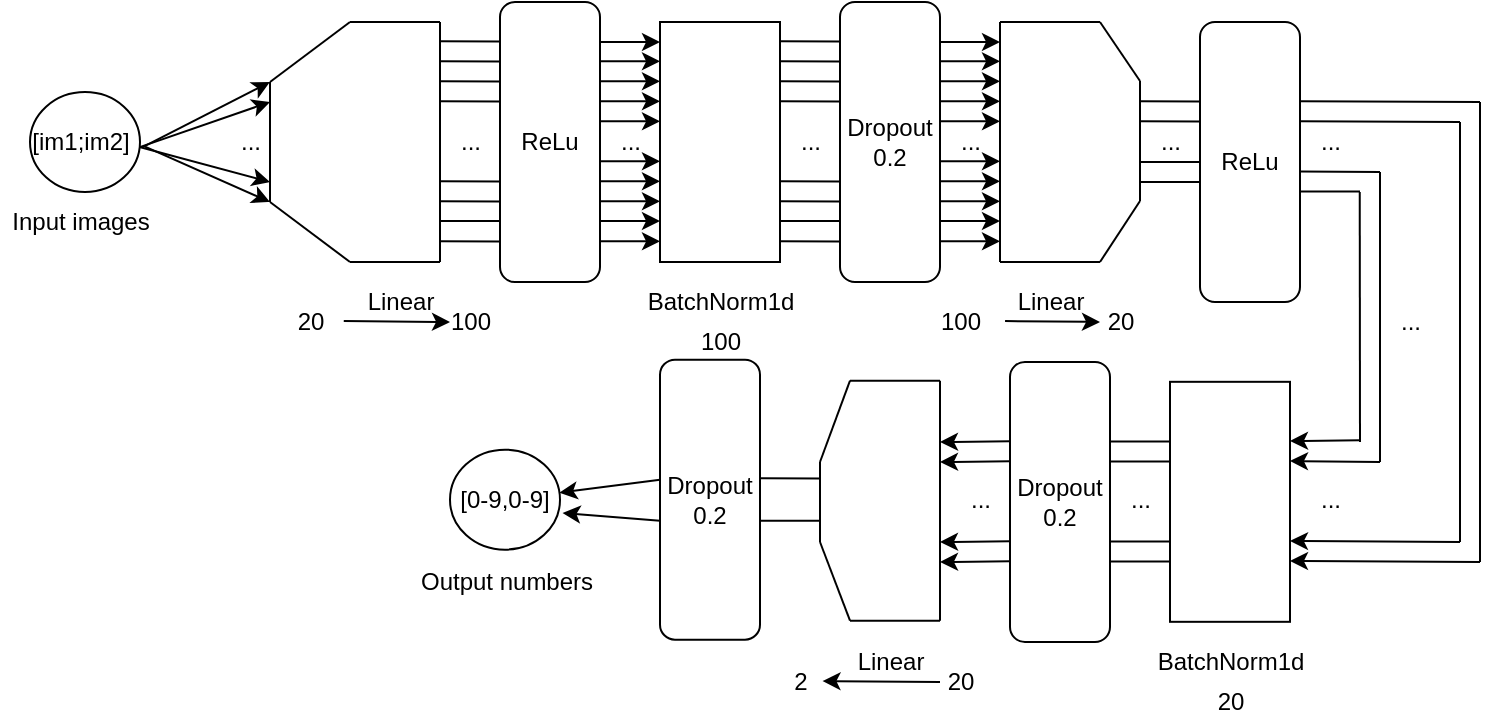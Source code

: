 <mxfile version="16.0.0" type="device"><diagram id="zNTboE3ISH10Rgwr5BEJ" name="Page-1"><mxGraphModel dx="1964" dy="1007" grid="1" gridSize="10" guides="1" tooltips="1" connect="1" arrows="1" fold="1" page="1" pageScale="1" pageWidth="850" pageHeight="1100" math="0" shadow="0"><root><mxCell id="0"/><mxCell id="1" parent="0"/><mxCell id="_WXbV6kPC8lmoGoDbFmB-2" value="ReLu" style="rounded=1;whiteSpace=wrap;html=1;" vertex="1" parent="1"><mxGeometry x="260" y="350" width="50" height="140" as="geometry"/></mxCell><mxCell id="_WXbV6kPC8lmoGoDbFmB-3" value="" style="rounded=0;whiteSpace=wrap;html=1;" vertex="1" parent="1"><mxGeometry x="340" y="360" width="60" height="120" as="geometry"/></mxCell><mxCell id="_WXbV6kPC8lmoGoDbFmB-4" value="100" style="text;html=1;align=center;verticalAlign=middle;resizable=0;points=[];autosize=1;strokeColor=none;fillColor=none;" vertex="1" parent="1"><mxGeometry x="350" y="510" width="40" height="20" as="geometry"/></mxCell><mxCell id="_WXbV6kPC8lmoGoDbFmB-7" value="BatchNorm1d" style="text;html=1;align=center;verticalAlign=middle;resizable=0;points=[];autosize=1;strokeColor=none;fillColor=none;" vertex="1" parent="1"><mxGeometry x="325" y="490" width="90" height="20" as="geometry"/></mxCell><mxCell id="_WXbV6kPC8lmoGoDbFmB-8" value="" style="endArrow=classic;html=1;rounded=0;entryX=0;entryY=0;entryDx=0;entryDy=0;" edge="1" parent="1"><mxGeometry width="50" height="50" relative="1" as="geometry"><mxPoint x="310" y="370.0" as="sourcePoint"/><mxPoint x="340" y="370.0" as="targetPoint"/></mxGeometry></mxCell><mxCell id="_WXbV6kPC8lmoGoDbFmB-9" value="" style="endArrow=classic;html=1;rounded=0;entryX=0;entryY=0;entryDx=0;entryDy=0;" edge="1" parent="1"><mxGeometry width="50" height="50" relative="1" as="geometry"><mxPoint x="310" y="379.67" as="sourcePoint"/><mxPoint x="340" y="379.67" as="targetPoint"/></mxGeometry></mxCell><mxCell id="_WXbV6kPC8lmoGoDbFmB-10" value="" style="endArrow=classic;html=1;rounded=0;entryX=0;entryY=0;entryDx=0;entryDy=0;" edge="1" parent="1"><mxGeometry width="50" height="50" relative="1" as="geometry"><mxPoint x="310" y="399.67" as="sourcePoint"/><mxPoint x="340" y="399.67" as="targetPoint"/></mxGeometry></mxCell><mxCell id="_WXbV6kPC8lmoGoDbFmB-11" value="" style="endArrow=classic;html=1;rounded=0;entryX=0;entryY=0;entryDx=0;entryDy=0;" edge="1" parent="1"><mxGeometry width="50" height="50" relative="1" as="geometry"><mxPoint x="310" y="439.67" as="sourcePoint"/><mxPoint x="340" y="439.67" as="targetPoint"/></mxGeometry></mxCell><mxCell id="_WXbV6kPC8lmoGoDbFmB-12" value="" style="endArrow=classic;html=1;rounded=0;entryX=0;entryY=0;entryDx=0;entryDy=0;" edge="1" parent="1"><mxGeometry width="50" height="50" relative="1" as="geometry"><mxPoint x="310" y="459.5" as="sourcePoint"/><mxPoint x="340" y="459.5" as="targetPoint"/></mxGeometry></mxCell><mxCell id="_WXbV6kPC8lmoGoDbFmB-13" value="" style="endArrow=classic;html=1;rounded=0;entryX=0;entryY=0;entryDx=0;entryDy=0;" edge="1" parent="1"><mxGeometry width="50" height="50" relative="1" as="geometry"><mxPoint x="310" y="389.67" as="sourcePoint"/><mxPoint x="340" y="389.67" as="targetPoint"/></mxGeometry></mxCell><mxCell id="_WXbV6kPC8lmoGoDbFmB-14" value="" style="endArrow=classic;html=1;rounded=0;entryX=0;entryY=0;entryDx=0;entryDy=0;" edge="1" parent="1"><mxGeometry width="50" height="50" relative="1" as="geometry"><mxPoint x="310" y="409.67" as="sourcePoint"/><mxPoint x="340" y="409.67" as="targetPoint"/></mxGeometry></mxCell><mxCell id="_WXbV6kPC8lmoGoDbFmB-15" value="" style="endArrow=classic;html=1;rounded=0;entryX=0;entryY=0;entryDx=0;entryDy=0;" edge="1" parent="1"><mxGeometry width="50" height="50" relative="1" as="geometry"><mxPoint x="310" y="429.67" as="sourcePoint"/><mxPoint x="340" y="429.67" as="targetPoint"/></mxGeometry></mxCell><mxCell id="_WXbV6kPC8lmoGoDbFmB-16" value="" style="endArrow=classic;html=1;rounded=0;entryX=0;entryY=0;entryDx=0;entryDy=0;" edge="1" parent="1"><mxGeometry width="50" height="50" relative="1" as="geometry"><mxPoint x="310" y="449.67" as="sourcePoint"/><mxPoint x="340" y="449.67" as="targetPoint"/></mxGeometry></mxCell><mxCell id="_WXbV6kPC8lmoGoDbFmB-17" value="" style="endArrow=classic;html=1;rounded=0;entryX=0;entryY=0;entryDx=0;entryDy=0;" edge="1" parent="1"><mxGeometry width="50" height="50" relative="1" as="geometry"><mxPoint x="310" y="469.67" as="sourcePoint"/><mxPoint x="340" y="469.67" as="targetPoint"/></mxGeometry></mxCell><mxCell id="_WXbV6kPC8lmoGoDbFmB-30" value="..." style="text;html=1;align=center;verticalAlign=middle;resizable=0;points=[];autosize=1;strokeColor=none;fillColor=none;" vertex="1" parent="1"><mxGeometry x="310" y="409.91" width="30" height="20" as="geometry"/></mxCell><mxCell id="_WXbV6kPC8lmoGoDbFmB-32" value="Input images" style="text;html=1;align=center;verticalAlign=middle;resizable=0;points=[];autosize=1;strokeColor=none;fillColor=none;" vertex="1" parent="1"><mxGeometry x="10" y="450" width="80" height="20" as="geometry"/></mxCell><mxCell id="_WXbV6kPC8lmoGoDbFmB-33" value="" style="endArrow=none;html=1;rounded=0;" edge="1" parent="1"><mxGeometry width="50" height="50" relative="1" as="geometry"><mxPoint x="145" y="390" as="sourcePoint"/><mxPoint x="185" y="360.0" as="targetPoint"/></mxGeometry></mxCell><mxCell id="_WXbV6kPC8lmoGoDbFmB-34" value="" style="endArrow=none;html=1;rounded=0;" edge="1" parent="1"><mxGeometry width="50" height="50" relative="1" as="geometry"><mxPoint x="145" y="450" as="sourcePoint"/><mxPoint x="185" y="480" as="targetPoint"/></mxGeometry></mxCell><mxCell id="_WXbV6kPC8lmoGoDbFmB-35" value="" style="endArrow=none;html=1;rounded=0;" edge="1" parent="1"><mxGeometry width="50" height="50" relative="1" as="geometry"><mxPoint x="145" y="450" as="sourcePoint"/><mxPoint x="145" y="390" as="targetPoint"/></mxGeometry></mxCell><mxCell id="_WXbV6kPC8lmoGoDbFmB-36" value="" style="endArrow=none;html=1;rounded=0;" edge="1" parent="1"><mxGeometry width="50" height="50" relative="1" as="geometry"><mxPoint x="185" y="360.0" as="sourcePoint"/><mxPoint x="230" y="360" as="targetPoint"/></mxGeometry></mxCell><mxCell id="_WXbV6kPC8lmoGoDbFmB-37" value="" style="endArrow=none;html=1;rounded=0;" edge="1" parent="1"><mxGeometry width="50" height="50" relative="1" as="geometry"><mxPoint x="230" y="480" as="sourcePoint"/><mxPoint x="230" y="360.0" as="targetPoint"/></mxGeometry></mxCell><mxCell id="_WXbV6kPC8lmoGoDbFmB-38" value="" style="endArrow=none;html=1;rounded=0;" edge="1" parent="1"><mxGeometry width="50" height="50" relative="1" as="geometry"><mxPoint x="185" y="480" as="sourcePoint"/><mxPoint x="230" y="480" as="targetPoint"/></mxGeometry></mxCell><mxCell id="_WXbV6kPC8lmoGoDbFmB-39" value="" style="ellipse;whiteSpace=wrap;html=1;" vertex="1" parent="1"><mxGeometry x="25" y="395" width="55" height="50" as="geometry"/></mxCell><mxCell id="_WXbV6kPC8lmoGoDbFmB-40" value="[im1;im2]" style="text;html=1;align=center;verticalAlign=middle;resizable=0;points=[];autosize=1;strokeColor=none;fillColor=none;" vertex="1" parent="1"><mxGeometry x="20" y="410" width="60" height="20" as="geometry"/></mxCell><mxCell id="_WXbV6kPC8lmoGoDbFmB-41" value="" style="endArrow=classic;html=1;rounded=0;exitX=1.026;exitY=0.623;exitDx=0;exitDy=0;exitPerimeter=0;" edge="1" parent="1" source="_WXbV6kPC8lmoGoDbFmB-40"><mxGeometry width="50" height="50" relative="1" as="geometry"><mxPoint x="335" y="570" as="sourcePoint"/><mxPoint x="145" y="390" as="targetPoint"/></mxGeometry></mxCell><mxCell id="_WXbV6kPC8lmoGoDbFmB-42" value="Linear" style="text;html=1;align=center;verticalAlign=middle;resizable=0;points=[];autosize=1;strokeColor=none;fillColor=none;" vertex="1" parent="1"><mxGeometry x="185" y="490" width="50" height="20" as="geometry"/></mxCell><mxCell id="_WXbV6kPC8lmoGoDbFmB-43" value="20" style="text;html=1;align=center;verticalAlign=middle;resizable=0;points=[];autosize=1;strokeColor=none;fillColor=none;" vertex="1" parent="1"><mxGeometry x="150" y="500" width="30" height="20" as="geometry"/></mxCell><mxCell id="_WXbV6kPC8lmoGoDbFmB-44" value="100" style="text;html=1;align=center;verticalAlign=middle;resizable=0;points=[];autosize=1;strokeColor=none;fillColor=none;" vertex="1" parent="1"><mxGeometry x="225" y="500" width="40" height="20" as="geometry"/></mxCell><mxCell id="_WXbV6kPC8lmoGoDbFmB-45" value="" style="endArrow=classic;html=1;rounded=0;exitX=1.063;exitY=0.476;exitDx=0;exitDy=0;exitPerimeter=0;" edge="1" parent="1" source="_WXbV6kPC8lmoGoDbFmB-43"><mxGeometry width="50" height="50" relative="1" as="geometry"><mxPoint x="195" y="540" as="sourcePoint"/><mxPoint x="235" y="510" as="targetPoint"/></mxGeometry></mxCell><mxCell id="_WXbV6kPC8lmoGoDbFmB-46" value="" style="endArrow=classic;html=1;rounded=0;exitX=1.042;exitY=0.617;exitDx=0;exitDy=0;exitPerimeter=0;" edge="1" parent="1" source="_WXbV6kPC8lmoGoDbFmB-40"><mxGeometry width="50" height="50" relative="1" as="geometry"><mxPoint x="81.04" y="432.46" as="sourcePoint"/><mxPoint x="145" y="450" as="targetPoint"/></mxGeometry></mxCell><mxCell id="_WXbV6kPC8lmoGoDbFmB-47" value="" style="endArrow=classic;html=1;rounded=0;exitX=0.998;exitY=0.627;exitDx=0;exitDy=0;exitPerimeter=0;" edge="1" parent="1" source="_WXbV6kPC8lmoGoDbFmB-40"><mxGeometry width="50" height="50" relative="1" as="geometry"><mxPoint x="75" y="420" as="sourcePoint"/><mxPoint x="145" y="400" as="targetPoint"/></mxGeometry></mxCell><mxCell id="_WXbV6kPC8lmoGoDbFmB-48" value="" style="endArrow=classic;html=1;rounded=0;exitX=0.996;exitY=0.627;exitDx=0;exitDy=0;exitPerimeter=0;" edge="1" parent="1" source="_WXbV6kPC8lmoGoDbFmB-40"><mxGeometry width="50" height="50" relative="1" as="geometry"><mxPoint x="75" y="420" as="sourcePoint"/><mxPoint x="145" y="440" as="targetPoint"/></mxGeometry></mxCell><mxCell id="_WXbV6kPC8lmoGoDbFmB-49" value="" style="endArrow=none;html=1;rounded=0;entryX=0;entryY=0.143;entryDx=0;entryDy=0;entryPerimeter=0;" edge="1" parent="1"><mxGeometry width="50" height="50" relative="1" as="geometry"><mxPoint x="230" y="369.67" as="sourcePoint"/><mxPoint x="260" y="369.69" as="targetPoint"/></mxGeometry></mxCell><mxCell id="_WXbV6kPC8lmoGoDbFmB-50" value="" style="endArrow=none;html=1;rounded=0;entryX=0;entryY=0.143;entryDx=0;entryDy=0;entryPerimeter=0;" edge="1" parent="1"><mxGeometry width="50" height="50" relative="1" as="geometry"><mxPoint x="230" y="379.67" as="sourcePoint"/><mxPoint x="260" y="379.69" as="targetPoint"/></mxGeometry></mxCell><mxCell id="_WXbV6kPC8lmoGoDbFmB-51" value="" style="endArrow=none;html=1;rounded=0;entryX=0;entryY=0.143;entryDx=0;entryDy=0;entryPerimeter=0;" edge="1" parent="1"><mxGeometry width="50" height="50" relative="1" as="geometry"><mxPoint x="230" y="389.67" as="sourcePoint"/><mxPoint x="260" y="389.69" as="targetPoint"/></mxGeometry></mxCell><mxCell id="_WXbV6kPC8lmoGoDbFmB-52" value="" style="endArrow=none;html=1;rounded=0;entryX=0;entryY=0.143;entryDx=0;entryDy=0;entryPerimeter=0;" edge="1" parent="1"><mxGeometry width="50" height="50" relative="1" as="geometry"><mxPoint x="230" y="399.67" as="sourcePoint"/><mxPoint x="260" y="399.69" as="targetPoint"/></mxGeometry></mxCell><mxCell id="_WXbV6kPC8lmoGoDbFmB-53" value="" style="endArrow=none;html=1;rounded=0;entryX=0;entryY=0.143;entryDx=0;entryDy=0;entryPerimeter=0;" edge="1" parent="1"><mxGeometry width="50" height="50" relative="1" as="geometry"><mxPoint x="230" y="439.67" as="sourcePoint"/><mxPoint x="260" y="439.69" as="targetPoint"/></mxGeometry></mxCell><mxCell id="_WXbV6kPC8lmoGoDbFmB-54" value="" style="endArrow=none;html=1;rounded=0;entryX=0;entryY=0.143;entryDx=0;entryDy=0;entryPerimeter=0;" edge="1" parent="1"><mxGeometry width="50" height="50" relative="1" as="geometry"><mxPoint x="230" y="449.67" as="sourcePoint"/><mxPoint x="260" y="449.69" as="targetPoint"/></mxGeometry></mxCell><mxCell id="_WXbV6kPC8lmoGoDbFmB-55" value="" style="endArrow=none;html=1;rounded=0;entryX=0;entryY=0.143;entryDx=0;entryDy=0;entryPerimeter=0;" edge="1" parent="1"><mxGeometry width="50" height="50" relative="1" as="geometry"><mxPoint x="230" y="459.47" as="sourcePoint"/><mxPoint x="260" y="459.49" as="targetPoint"/></mxGeometry></mxCell><mxCell id="_WXbV6kPC8lmoGoDbFmB-56" value="" style="endArrow=none;html=1;rounded=0;entryX=0;entryY=0.143;entryDx=0;entryDy=0;entryPerimeter=0;" edge="1" parent="1"><mxGeometry width="50" height="50" relative="1" as="geometry"><mxPoint x="230" y="469.67" as="sourcePoint"/><mxPoint x="260" y="469.69" as="targetPoint"/></mxGeometry></mxCell><mxCell id="_WXbV6kPC8lmoGoDbFmB-57" value="..." style="text;html=1;align=center;verticalAlign=middle;resizable=0;points=[];autosize=1;strokeColor=none;fillColor=none;" vertex="1" parent="1"><mxGeometry x="230" y="409.98" width="30" height="20" as="geometry"/></mxCell><mxCell id="_WXbV6kPC8lmoGoDbFmB-58" value="..." style="text;html=1;align=center;verticalAlign=middle;resizable=0;points=[];autosize=1;strokeColor=none;fillColor=none;" vertex="1" parent="1"><mxGeometry x="120" y="410" width="30" height="20" as="geometry"/></mxCell><mxCell id="_WXbV6kPC8lmoGoDbFmB-60" value="Dropout&lt;br&gt;0.2" style="rounded=1;whiteSpace=wrap;html=1;" vertex="1" parent="1"><mxGeometry x="430" y="350" width="50" height="140" as="geometry"/></mxCell><mxCell id="_WXbV6kPC8lmoGoDbFmB-63" value="" style="endArrow=classic;html=1;rounded=0;entryX=0;entryY=0;entryDx=0;entryDy=0;" edge="1" parent="1"><mxGeometry width="50" height="50" relative="1" as="geometry"><mxPoint x="480" y="370.0" as="sourcePoint"/><mxPoint x="510" y="370.0" as="targetPoint"/></mxGeometry></mxCell><mxCell id="_WXbV6kPC8lmoGoDbFmB-64" value="" style="endArrow=classic;html=1;rounded=0;entryX=0;entryY=0;entryDx=0;entryDy=0;" edge="1" parent="1"><mxGeometry width="50" height="50" relative="1" as="geometry"><mxPoint x="480" y="379.67" as="sourcePoint"/><mxPoint x="510" y="379.67" as="targetPoint"/></mxGeometry></mxCell><mxCell id="_WXbV6kPC8lmoGoDbFmB-65" value="" style="endArrow=classic;html=1;rounded=0;entryX=0;entryY=0;entryDx=0;entryDy=0;" edge="1" parent="1"><mxGeometry width="50" height="50" relative="1" as="geometry"><mxPoint x="480" y="399.67" as="sourcePoint"/><mxPoint x="510" y="399.67" as="targetPoint"/></mxGeometry></mxCell><mxCell id="_WXbV6kPC8lmoGoDbFmB-66" value="" style="endArrow=classic;html=1;rounded=0;entryX=0;entryY=0;entryDx=0;entryDy=0;" edge="1" parent="1"><mxGeometry width="50" height="50" relative="1" as="geometry"><mxPoint x="480" y="439.67" as="sourcePoint"/><mxPoint x="510" y="439.67" as="targetPoint"/></mxGeometry></mxCell><mxCell id="_WXbV6kPC8lmoGoDbFmB-67" value="" style="endArrow=classic;html=1;rounded=0;entryX=0;entryY=0;entryDx=0;entryDy=0;" edge="1" parent="1"><mxGeometry width="50" height="50" relative="1" as="geometry"><mxPoint x="480" y="459.5" as="sourcePoint"/><mxPoint x="510" y="459.5" as="targetPoint"/></mxGeometry></mxCell><mxCell id="_WXbV6kPC8lmoGoDbFmB-68" value="" style="endArrow=classic;html=1;rounded=0;entryX=0;entryY=0;entryDx=0;entryDy=0;" edge="1" parent="1"><mxGeometry width="50" height="50" relative="1" as="geometry"><mxPoint x="480" y="389.67" as="sourcePoint"/><mxPoint x="510" y="389.67" as="targetPoint"/></mxGeometry></mxCell><mxCell id="_WXbV6kPC8lmoGoDbFmB-69" value="" style="endArrow=classic;html=1;rounded=0;entryX=0;entryY=0;entryDx=0;entryDy=0;" edge="1" parent="1"><mxGeometry width="50" height="50" relative="1" as="geometry"><mxPoint x="480" y="409.67" as="sourcePoint"/><mxPoint x="510" y="409.67" as="targetPoint"/></mxGeometry></mxCell><mxCell id="_WXbV6kPC8lmoGoDbFmB-70" value="" style="endArrow=classic;html=1;rounded=0;entryX=0;entryY=0;entryDx=0;entryDy=0;" edge="1" parent="1"><mxGeometry width="50" height="50" relative="1" as="geometry"><mxPoint x="480" y="429.67" as="sourcePoint"/><mxPoint x="510" y="429.67" as="targetPoint"/></mxGeometry></mxCell><mxCell id="_WXbV6kPC8lmoGoDbFmB-71" value="" style="endArrow=classic;html=1;rounded=0;entryX=0;entryY=0;entryDx=0;entryDy=0;" edge="1" parent="1"><mxGeometry width="50" height="50" relative="1" as="geometry"><mxPoint x="480" y="449.67" as="sourcePoint"/><mxPoint x="510" y="449.67" as="targetPoint"/></mxGeometry></mxCell><mxCell id="_WXbV6kPC8lmoGoDbFmB-72" value="" style="endArrow=classic;html=1;rounded=0;entryX=0;entryY=0;entryDx=0;entryDy=0;" edge="1" parent="1"><mxGeometry width="50" height="50" relative="1" as="geometry"><mxPoint x="480" y="469.67" as="sourcePoint"/><mxPoint x="510" y="469.67" as="targetPoint"/></mxGeometry></mxCell><mxCell id="_WXbV6kPC8lmoGoDbFmB-73" value="..." style="text;html=1;align=center;verticalAlign=middle;resizable=0;points=[];autosize=1;strokeColor=none;fillColor=none;" vertex="1" parent="1"><mxGeometry x="480" y="409.91" width="30" height="20" as="geometry"/></mxCell><mxCell id="_WXbV6kPC8lmoGoDbFmB-74" value="" style="endArrow=none;html=1;rounded=0;" edge="1" parent="1"><mxGeometry width="50" height="50" relative="1" as="geometry"><mxPoint x="400" y="480" as="sourcePoint"/><mxPoint x="400" y="360.0" as="targetPoint"/></mxGeometry></mxCell><mxCell id="_WXbV6kPC8lmoGoDbFmB-76" value="" style="endArrow=none;html=1;rounded=0;entryX=0;entryY=0.143;entryDx=0;entryDy=0;entryPerimeter=0;" edge="1" parent="1"><mxGeometry width="50" height="50" relative="1" as="geometry"><mxPoint x="400" y="369.67" as="sourcePoint"/><mxPoint x="430" y="369.69" as="targetPoint"/></mxGeometry></mxCell><mxCell id="_WXbV6kPC8lmoGoDbFmB-77" value="" style="endArrow=none;html=1;rounded=0;entryX=0;entryY=0.143;entryDx=0;entryDy=0;entryPerimeter=0;" edge="1" parent="1"><mxGeometry width="50" height="50" relative="1" as="geometry"><mxPoint x="400" y="379.67" as="sourcePoint"/><mxPoint x="430" y="379.69" as="targetPoint"/></mxGeometry></mxCell><mxCell id="_WXbV6kPC8lmoGoDbFmB-78" value="" style="endArrow=none;html=1;rounded=0;entryX=0;entryY=0.143;entryDx=0;entryDy=0;entryPerimeter=0;" edge="1" parent="1"><mxGeometry width="50" height="50" relative="1" as="geometry"><mxPoint x="400" y="389.67" as="sourcePoint"/><mxPoint x="430" y="389.69" as="targetPoint"/></mxGeometry></mxCell><mxCell id="_WXbV6kPC8lmoGoDbFmB-79" value="" style="endArrow=none;html=1;rounded=0;entryX=0;entryY=0.143;entryDx=0;entryDy=0;entryPerimeter=0;" edge="1" parent="1"><mxGeometry width="50" height="50" relative="1" as="geometry"><mxPoint x="400" y="399.67" as="sourcePoint"/><mxPoint x="430" y="399.69" as="targetPoint"/></mxGeometry></mxCell><mxCell id="_WXbV6kPC8lmoGoDbFmB-80" value="" style="endArrow=none;html=1;rounded=0;entryX=0;entryY=0.143;entryDx=0;entryDy=0;entryPerimeter=0;" edge="1" parent="1"><mxGeometry width="50" height="50" relative="1" as="geometry"><mxPoint x="400" y="439.67" as="sourcePoint"/><mxPoint x="430" y="439.69" as="targetPoint"/></mxGeometry></mxCell><mxCell id="_WXbV6kPC8lmoGoDbFmB-81" value="" style="endArrow=none;html=1;rounded=0;entryX=0;entryY=0.143;entryDx=0;entryDy=0;entryPerimeter=0;" edge="1" parent="1"><mxGeometry width="50" height="50" relative="1" as="geometry"><mxPoint x="400" y="449.67" as="sourcePoint"/><mxPoint x="430" y="449.69" as="targetPoint"/></mxGeometry></mxCell><mxCell id="_WXbV6kPC8lmoGoDbFmB-82" value="" style="endArrow=none;html=1;rounded=0;entryX=0;entryY=0.143;entryDx=0;entryDy=0;entryPerimeter=0;" edge="1" parent="1"><mxGeometry width="50" height="50" relative="1" as="geometry"><mxPoint x="400" y="459.47" as="sourcePoint"/><mxPoint x="430" y="459.49" as="targetPoint"/></mxGeometry></mxCell><mxCell id="_WXbV6kPC8lmoGoDbFmB-83" value="" style="endArrow=none;html=1;rounded=0;entryX=0;entryY=0.143;entryDx=0;entryDy=0;entryPerimeter=0;" edge="1" parent="1"><mxGeometry width="50" height="50" relative="1" as="geometry"><mxPoint x="400" y="469.67" as="sourcePoint"/><mxPoint x="430" y="469.69" as="targetPoint"/></mxGeometry></mxCell><mxCell id="_WXbV6kPC8lmoGoDbFmB-84" value="..." style="text;html=1;align=center;verticalAlign=middle;resizable=0;points=[];autosize=1;strokeColor=none;fillColor=none;" vertex="1" parent="1"><mxGeometry x="400" y="409.98" width="30" height="20" as="geometry"/></mxCell><mxCell id="_WXbV6kPC8lmoGoDbFmB-85" value="" style="endArrow=none;html=1;rounded=0;" edge="1" parent="1"><mxGeometry width="50" height="50" relative="1" as="geometry"><mxPoint x="580" y="389.52" as="sourcePoint"/><mxPoint x="560" y="360" as="targetPoint"/></mxGeometry></mxCell><mxCell id="_WXbV6kPC8lmoGoDbFmB-86" value="" style="endArrow=none;html=1;rounded=0;" edge="1" parent="1"><mxGeometry width="50" height="50" relative="1" as="geometry"><mxPoint x="580" y="449.52" as="sourcePoint"/><mxPoint x="560" y="480" as="targetPoint"/></mxGeometry></mxCell><mxCell id="_WXbV6kPC8lmoGoDbFmB-87" value="" style="endArrow=none;html=1;rounded=0;" edge="1" parent="1"><mxGeometry width="50" height="50" relative="1" as="geometry"><mxPoint x="580" y="449.52" as="sourcePoint"/><mxPoint x="580" y="389.52" as="targetPoint"/></mxGeometry></mxCell><mxCell id="_WXbV6kPC8lmoGoDbFmB-88" value="" style="endArrow=none;html=1;rounded=0;" edge="1" parent="1"><mxGeometry width="50" height="50" relative="1" as="geometry"><mxPoint x="510" y="360.0" as="sourcePoint"/><mxPoint x="560" y="360" as="targetPoint"/></mxGeometry></mxCell><mxCell id="_WXbV6kPC8lmoGoDbFmB-89" value="" style="endArrow=none;html=1;rounded=0;" edge="1" parent="1"><mxGeometry width="50" height="50" relative="1" as="geometry"><mxPoint x="510" y="480" as="sourcePoint"/><mxPoint x="510" y="360.0" as="targetPoint"/></mxGeometry></mxCell><mxCell id="_WXbV6kPC8lmoGoDbFmB-90" value="" style="endArrow=none;html=1;rounded=0;" edge="1" parent="1"><mxGeometry width="50" height="50" relative="1" as="geometry"><mxPoint x="510" y="480" as="sourcePoint"/><mxPoint x="560" y="480" as="targetPoint"/></mxGeometry></mxCell><mxCell id="_WXbV6kPC8lmoGoDbFmB-91" value="Linear" style="text;html=1;align=center;verticalAlign=middle;resizable=0;points=[];autosize=1;strokeColor=none;fillColor=none;" vertex="1" parent="1"><mxGeometry x="510" y="490" width="50" height="20" as="geometry"/></mxCell><mxCell id="_WXbV6kPC8lmoGoDbFmB-92" value="100" style="text;html=1;align=center;verticalAlign=middle;resizable=0;points=[];autosize=1;strokeColor=none;fillColor=none;" vertex="1" parent="1"><mxGeometry x="470" y="500" width="40" height="20" as="geometry"/></mxCell><mxCell id="_WXbV6kPC8lmoGoDbFmB-93" value="20" style="text;html=1;align=center;verticalAlign=middle;resizable=0;points=[];autosize=1;strokeColor=none;fillColor=none;" vertex="1" parent="1"><mxGeometry x="555" y="500" width="30" height="20" as="geometry"/></mxCell><mxCell id="_WXbV6kPC8lmoGoDbFmB-94" value="" style="endArrow=classic;html=1;rounded=0;exitX=1.063;exitY=0.476;exitDx=0;exitDy=0;exitPerimeter=0;" edge="1" parent="1" source="_WXbV6kPC8lmoGoDbFmB-92"><mxGeometry width="50" height="50" relative="1" as="geometry"><mxPoint x="520" y="540" as="sourcePoint"/><mxPoint x="560" y="510" as="targetPoint"/></mxGeometry></mxCell><mxCell id="_WXbV6kPC8lmoGoDbFmB-95" value="ReLu" style="rounded=1;whiteSpace=wrap;html=1;" vertex="1" parent="1"><mxGeometry x="610" y="360" width="50" height="140" as="geometry"/></mxCell><mxCell id="_WXbV6kPC8lmoGoDbFmB-110" value="" style="endArrow=none;html=1;rounded=0;entryX=0;entryY=0.143;entryDx=0;entryDy=0;entryPerimeter=0;" edge="1" parent="1"><mxGeometry width="50" height="50" relative="1" as="geometry"><mxPoint x="580" y="399.67" as="sourcePoint"/><mxPoint x="610" y="399.69" as="targetPoint"/></mxGeometry></mxCell><mxCell id="_WXbV6kPC8lmoGoDbFmB-111" value="" style="endArrow=none;html=1;rounded=0;entryX=0;entryY=0.143;entryDx=0;entryDy=0;entryPerimeter=0;" edge="1" parent="1"><mxGeometry width="50" height="50" relative="1" as="geometry"><mxPoint x="580" y="409.67" as="sourcePoint"/><mxPoint x="610" y="409.69" as="targetPoint"/></mxGeometry></mxCell><mxCell id="_WXbV6kPC8lmoGoDbFmB-112" value="" style="endArrow=none;html=1;rounded=0;entryX=0;entryY=0.143;entryDx=0;entryDy=0;entryPerimeter=0;" edge="1" parent="1"><mxGeometry width="50" height="50" relative="1" as="geometry"><mxPoint x="580" y="440.0" as="sourcePoint"/><mxPoint x="610" y="440.02" as="targetPoint"/></mxGeometry></mxCell><mxCell id="_WXbV6kPC8lmoGoDbFmB-113" value="" style="endArrow=none;html=1;rounded=0;entryX=0;entryY=0.143;entryDx=0;entryDy=0;entryPerimeter=0;" edge="1" parent="1"><mxGeometry width="50" height="50" relative="1" as="geometry"><mxPoint x="580" y="430.0" as="sourcePoint"/><mxPoint x="610" y="430.02" as="targetPoint"/></mxGeometry></mxCell><mxCell id="_WXbV6kPC8lmoGoDbFmB-116" value="..." style="text;html=1;align=center;verticalAlign=middle;resizable=0;points=[];autosize=1;strokeColor=none;fillColor=none;" vertex="1" parent="1"><mxGeometry x="580" y="410" width="30" height="20" as="geometry"/></mxCell><mxCell id="_WXbV6kPC8lmoGoDbFmB-141" value="" style="rounded=0;whiteSpace=wrap;html=1;direction=west;" vertex="1" parent="1"><mxGeometry x="595" y="539.91" width="60" height="120" as="geometry"/></mxCell><mxCell id="_WXbV6kPC8lmoGoDbFmB-142" value="20" style="text;html=1;align=center;verticalAlign=middle;resizable=0;points=[];autosize=1;strokeColor=none;fillColor=none;" vertex="1" parent="1"><mxGeometry x="610" y="690" width="30" height="20" as="geometry"/></mxCell><mxCell id="_WXbV6kPC8lmoGoDbFmB-143" value="BatchNorm1d" style="text;html=1;align=center;verticalAlign=middle;resizable=0;points=[];autosize=1;strokeColor=none;fillColor=none;" vertex="1" parent="1"><mxGeometry x="580" y="670" width="90" height="20" as="geometry"/></mxCell><mxCell id="_WXbV6kPC8lmoGoDbFmB-146" value="" style="endArrow=classic;html=1;rounded=0;" edge="1" parent="1"><mxGeometry width="50" height="50" relative="1" as="geometry"><mxPoint x="515" y="579.67" as="sourcePoint"/><mxPoint x="480" y="580" as="targetPoint"/></mxGeometry></mxCell><mxCell id="_WXbV6kPC8lmoGoDbFmB-147" value="" style="endArrow=classic;html=1;rounded=0;" edge="1" parent="1"><mxGeometry width="50" height="50" relative="1" as="geometry"><mxPoint x="515" y="619.67" as="sourcePoint"/><mxPoint x="480" y="620" as="targetPoint"/></mxGeometry></mxCell><mxCell id="_WXbV6kPC8lmoGoDbFmB-149" value="" style="endArrow=classic;html=1;rounded=0;" edge="1" parent="1"><mxGeometry width="50" height="50" relative="1" as="geometry"><mxPoint x="515" y="569.67" as="sourcePoint"/><mxPoint x="480" y="570" as="targetPoint"/></mxGeometry></mxCell><mxCell id="_WXbV6kPC8lmoGoDbFmB-152" value="" style="endArrow=classic;html=1;rounded=0;" edge="1" parent="1"><mxGeometry width="50" height="50" relative="1" as="geometry"><mxPoint x="515" y="629.67" as="sourcePoint"/><mxPoint x="480" y="630" as="targetPoint"/></mxGeometry></mxCell><mxCell id="_WXbV6kPC8lmoGoDbFmB-155" value="" style="endArrow=none;html=1;rounded=0;" edge="1" parent="1"><mxGeometry width="50" height="50" relative="1" as="geometry"><mxPoint x="660" y="370.0" as="sourcePoint"/><mxPoint x="660" y="490" as="targetPoint"/></mxGeometry></mxCell><mxCell id="_WXbV6kPC8lmoGoDbFmB-158" value="" style="endArrow=none;html=1;rounded=0;entryX=0;entryY=0.143;entryDx=0;entryDy=0;entryPerimeter=0;" edge="1" parent="1"><mxGeometry width="50" height="50" relative="1" as="geometry"><mxPoint x="750" y="400" as="sourcePoint"/><mxPoint x="660" y="399.67" as="targetPoint"/></mxGeometry></mxCell><mxCell id="_WXbV6kPC8lmoGoDbFmB-159" value="" style="endArrow=none;html=1;rounded=0;entryX=0;entryY=0.143;entryDx=0;entryDy=0;entryPerimeter=0;" edge="1" parent="1"><mxGeometry width="50" height="50" relative="1" as="geometry"><mxPoint x="740" y="410" as="sourcePoint"/><mxPoint x="660" y="409.67" as="targetPoint"/></mxGeometry></mxCell><mxCell id="_WXbV6kPC8lmoGoDbFmB-160" value="" style="endArrow=none;html=1;rounded=0;entryX=0;entryY=0.143;entryDx=0;entryDy=0;entryPerimeter=0;" edge="1" parent="1"><mxGeometry width="50" height="50" relative="1" as="geometry"><mxPoint x="700" y="435.05" as="sourcePoint"/><mxPoint x="660" y="434.72" as="targetPoint"/></mxGeometry></mxCell><mxCell id="_WXbV6kPC8lmoGoDbFmB-161" value="" style="endArrow=none;html=1;rounded=0;entryX=0;entryY=0.143;entryDx=0;entryDy=0;entryPerimeter=0;" edge="1" parent="1"><mxGeometry width="50" height="50" relative="1" as="geometry"><mxPoint x="690" y="444.74" as="sourcePoint"/><mxPoint x="660" y="444.72" as="targetPoint"/></mxGeometry></mxCell><mxCell id="_WXbV6kPC8lmoGoDbFmB-164" value="..." style="text;html=1;align=center;verticalAlign=middle;resizable=0;points=[];autosize=1;strokeColor=none;fillColor=none;" vertex="1" parent="1"><mxGeometry x="660" y="410.0" width="30" height="20" as="geometry"/></mxCell><mxCell id="_WXbV6kPC8lmoGoDbFmB-166" value="..." style="text;html=1;align=center;verticalAlign=middle;resizable=0;points=[];autosize=1;strokeColor=none;fillColor=none;" vertex="1" parent="1"><mxGeometry x="565" y="589.34" width="30" height="20" as="geometry"/></mxCell><mxCell id="_WXbV6kPC8lmoGoDbFmB-167" value="Dropout&lt;br&gt;0.2" style="rounded=1;whiteSpace=wrap;html=1;" vertex="1" parent="1"><mxGeometry x="515" y="530" width="50" height="140" as="geometry"/></mxCell><mxCell id="_WXbV6kPC8lmoGoDbFmB-168" value="" style="endArrow=none;html=1;rounded=0;entryX=0;entryY=0.143;entryDx=0;entryDy=0;entryPerimeter=0;" edge="1" parent="1"><mxGeometry width="50" height="50" relative="1" as="geometry"><mxPoint x="565" y="569.74" as="sourcePoint"/><mxPoint x="595" y="569.76" as="targetPoint"/></mxGeometry></mxCell><mxCell id="_WXbV6kPC8lmoGoDbFmB-169" value="" style="endArrow=none;html=1;rounded=0;entryX=0;entryY=0.143;entryDx=0;entryDy=0;entryPerimeter=0;" edge="1" parent="1"><mxGeometry width="50" height="50" relative="1" as="geometry"><mxPoint x="565" y="579.74" as="sourcePoint"/><mxPoint x="595" y="579.76" as="targetPoint"/></mxGeometry></mxCell><mxCell id="_WXbV6kPC8lmoGoDbFmB-170" value="" style="endArrow=none;html=1;rounded=0;entryX=0;entryY=0.143;entryDx=0;entryDy=0;entryPerimeter=0;" edge="1" parent="1"><mxGeometry width="50" height="50" relative="1" as="geometry"><mxPoint x="565" y="619.74" as="sourcePoint"/><mxPoint x="595" y="619.76" as="targetPoint"/></mxGeometry></mxCell><mxCell id="_WXbV6kPC8lmoGoDbFmB-171" value="" style="endArrow=none;html=1;rounded=0;entryX=0;entryY=0.143;entryDx=0;entryDy=0;entryPerimeter=0;" edge="1" parent="1"><mxGeometry width="50" height="50" relative="1" as="geometry"><mxPoint x="565" y="629.74" as="sourcePoint"/><mxPoint x="595" y="629.76" as="targetPoint"/></mxGeometry></mxCell><mxCell id="_WXbV6kPC8lmoGoDbFmB-184" value="" style="endArrow=none;html=1;rounded=0;" edge="1" parent="1"><mxGeometry width="50" height="50" relative="1" as="geometry"><mxPoint x="420" y="580" as="sourcePoint"/><mxPoint x="435" y="539.34" as="targetPoint"/></mxGeometry></mxCell><mxCell id="_WXbV6kPC8lmoGoDbFmB-185" value="" style="endArrow=none;html=1;rounded=0;" edge="1" parent="1"><mxGeometry width="50" height="50" relative="1" as="geometry"><mxPoint x="420" y="620" as="sourcePoint"/><mxPoint x="435" y="659.34" as="targetPoint"/></mxGeometry></mxCell><mxCell id="_WXbV6kPC8lmoGoDbFmB-186" value="" style="endArrow=none;html=1;rounded=0;" edge="1" parent="1"><mxGeometry width="50" height="50" relative="1" as="geometry"><mxPoint x="420" y="620" as="sourcePoint"/><mxPoint x="420" y="580" as="targetPoint"/></mxGeometry></mxCell><mxCell id="_WXbV6kPC8lmoGoDbFmB-187" value="" style="endArrow=none;html=1;rounded=0;" edge="1" parent="1"><mxGeometry width="50" height="50" relative="1" as="geometry"><mxPoint x="435" y="539.34" as="sourcePoint"/><mxPoint x="480" y="539.34" as="targetPoint"/></mxGeometry></mxCell><mxCell id="_WXbV6kPC8lmoGoDbFmB-188" value="" style="endArrow=none;html=1;rounded=0;" edge="1" parent="1"><mxGeometry width="50" height="50" relative="1" as="geometry"><mxPoint x="480" y="659.34" as="sourcePoint"/><mxPoint x="480" y="539.34" as="targetPoint"/></mxGeometry></mxCell><mxCell id="_WXbV6kPC8lmoGoDbFmB-189" value="" style="endArrow=none;html=1;rounded=0;" edge="1" parent="1"><mxGeometry width="50" height="50" relative="1" as="geometry"><mxPoint x="435" y="659.34" as="sourcePoint"/><mxPoint x="480" y="659.34" as="targetPoint"/></mxGeometry></mxCell><mxCell id="_WXbV6kPC8lmoGoDbFmB-191" value="..." style="text;html=1;align=center;verticalAlign=middle;resizable=0;points=[];autosize=1;strokeColor=none;fillColor=none;" vertex="1" parent="1"><mxGeometry x="485" y="589.34" width="30" height="20" as="geometry"/></mxCell><mxCell id="_WXbV6kPC8lmoGoDbFmB-192" value="" style="endArrow=classic;html=1;rounded=0;" edge="1" parent="1"><mxGeometry width="50" height="50" relative="1" as="geometry"><mxPoint x="700" y="580" as="sourcePoint"/><mxPoint x="655" y="579.5" as="targetPoint"/></mxGeometry></mxCell><mxCell id="_WXbV6kPC8lmoGoDbFmB-193" value="" style="endArrow=classic;html=1;rounded=0;" edge="1" parent="1"><mxGeometry width="50" height="50" relative="1" as="geometry"><mxPoint x="740" y="620" as="sourcePoint"/><mxPoint x="655" y="619.5" as="targetPoint"/></mxGeometry></mxCell><mxCell id="_WXbV6kPC8lmoGoDbFmB-194" value="" style="endArrow=classic;html=1;rounded=0;" edge="1" parent="1"><mxGeometry width="50" height="50" relative="1" as="geometry"><mxPoint x="690" y="569.17" as="sourcePoint"/><mxPoint x="655" y="569.5" as="targetPoint"/></mxGeometry></mxCell><mxCell id="_WXbV6kPC8lmoGoDbFmB-195" value="" style="endArrow=classic;html=1;rounded=0;" edge="1" parent="1"><mxGeometry width="50" height="50" relative="1" as="geometry"><mxPoint x="750" y="630" as="sourcePoint"/><mxPoint x="655" y="629.5" as="targetPoint"/></mxGeometry></mxCell><mxCell id="_WXbV6kPC8lmoGoDbFmB-196" value="..." style="text;html=1;align=center;verticalAlign=middle;resizable=0;points=[];autosize=1;strokeColor=none;fillColor=none;" vertex="1" parent="1"><mxGeometry x="660" y="588.84" width="30" height="20" as="geometry"/></mxCell><mxCell id="_WXbV6kPC8lmoGoDbFmB-197" value="Linear" style="text;html=1;align=center;verticalAlign=middle;resizable=0;points=[];autosize=1;strokeColor=none;fillColor=none;" vertex="1" parent="1"><mxGeometry x="430" y="670" width="50" height="20" as="geometry"/></mxCell><mxCell id="_WXbV6kPC8lmoGoDbFmB-198" value="2" style="text;html=1;align=center;verticalAlign=middle;resizable=0;points=[];autosize=1;strokeColor=none;fillColor=none;" vertex="1" parent="1"><mxGeometry x="400" y="680" width="20" height="20" as="geometry"/></mxCell><mxCell id="_WXbV6kPC8lmoGoDbFmB-199" value="20" style="text;html=1;align=center;verticalAlign=middle;resizable=0;points=[];autosize=1;strokeColor=none;fillColor=none;" vertex="1" parent="1"><mxGeometry x="475" y="680" width="30" height="20" as="geometry"/></mxCell><mxCell id="_WXbV6kPC8lmoGoDbFmB-200" value="" style="endArrow=classic;html=1;rounded=0;exitX=1.063;exitY=0.476;exitDx=0;exitDy=0;exitPerimeter=0;entryX=1.063;entryY=0.476;entryDx=0;entryDy=0;entryPerimeter=0;" edge="1" parent="1" target="_WXbV6kPC8lmoGoDbFmB-198"><mxGeometry width="50" height="50" relative="1" as="geometry"><mxPoint x="480" y="690" as="sourcePoint"/><mxPoint x="440" y="720" as="targetPoint"/></mxGeometry></mxCell><mxCell id="_WXbV6kPC8lmoGoDbFmB-201" value="" style="endArrow=classic;html=1;rounded=0;" edge="1" parent="1" target="_WXbV6kPC8lmoGoDbFmB-213"><mxGeometry width="50" height="50" relative="1" as="geometry"><mxPoint x="340" y="588.84" as="sourcePoint"/><mxPoint x="305" y="589.17" as="targetPoint"/></mxGeometry></mxCell><mxCell id="_WXbV6kPC8lmoGoDbFmB-202" value="" style="endArrow=classic;html=1;rounded=0;entryX=1.023;entryY=0.633;entryDx=0;entryDy=0;entryPerimeter=0;" edge="1" parent="1" target="_WXbV6kPC8lmoGoDbFmB-213"><mxGeometry width="50" height="50" relative="1" as="geometry"><mxPoint x="340" y="609.34" as="sourcePoint"/><mxPoint x="305" y="609.67" as="targetPoint"/></mxGeometry></mxCell><mxCell id="_WXbV6kPC8lmoGoDbFmB-206" value="Dropout&lt;br&gt;0.2" style="rounded=1;whiteSpace=wrap;html=1;" vertex="1" parent="1"><mxGeometry x="340" y="528.84" width="50" height="140" as="geometry"/></mxCell><mxCell id="_WXbV6kPC8lmoGoDbFmB-208" value="" style="endArrow=none;html=1;rounded=0;entryX=0;entryY=0.143;entryDx=0;entryDy=0;entryPerimeter=0;" edge="1" parent="1"><mxGeometry width="50" height="50" relative="1" as="geometry"><mxPoint x="390" y="588.18" as="sourcePoint"/><mxPoint x="420" y="588.2" as="targetPoint"/></mxGeometry></mxCell><mxCell id="_WXbV6kPC8lmoGoDbFmB-209" value="" style="endArrow=none;html=1;rounded=0;entryX=0;entryY=0.143;entryDx=0;entryDy=0;entryPerimeter=0;" edge="1" parent="1"><mxGeometry width="50" height="50" relative="1" as="geometry"><mxPoint x="390" y="609.34" as="sourcePoint"/><mxPoint x="420" y="609.36" as="targetPoint"/></mxGeometry></mxCell><mxCell id="_WXbV6kPC8lmoGoDbFmB-213" value="[0-9,0-9]" style="ellipse;whiteSpace=wrap;html=1;" vertex="1" parent="1"><mxGeometry x="235" y="573.84" width="55" height="50" as="geometry"/></mxCell><mxCell id="_WXbV6kPC8lmoGoDbFmB-214" value="Output numbers" style="text;html=1;align=center;verticalAlign=middle;resizable=0;points=[];autosize=1;strokeColor=none;fillColor=none;" vertex="1" parent="1"><mxGeometry x="212.5" y="630" width="100" height="20" as="geometry"/></mxCell><mxCell id="_WXbV6kPC8lmoGoDbFmB-215" value="" style="endArrow=none;html=1;rounded=0;" edge="1" parent="1"><mxGeometry width="50" height="50" relative="1" as="geometry"><mxPoint x="690" y="570" as="sourcePoint"/><mxPoint x="689.87" y="445" as="targetPoint"/></mxGeometry></mxCell><mxCell id="_WXbV6kPC8lmoGoDbFmB-216" value="" style="endArrow=none;html=1;rounded=0;" edge="1" parent="1"><mxGeometry width="50" height="50" relative="1" as="geometry"><mxPoint x="700" y="580" as="sourcePoint"/><mxPoint x="700" y="435" as="targetPoint"/></mxGeometry></mxCell><mxCell id="_WXbV6kPC8lmoGoDbFmB-217" value="" style="endArrow=none;html=1;rounded=0;" edge="1" parent="1"><mxGeometry width="50" height="50" relative="1" as="geometry"><mxPoint x="740" y="620" as="sourcePoint"/><mxPoint x="740" y="410" as="targetPoint"/></mxGeometry></mxCell><mxCell id="_WXbV6kPC8lmoGoDbFmB-218" value="" style="endArrow=none;html=1;rounded=0;fontStyle=1" edge="1" parent="1"><mxGeometry width="50" height="50" relative="1" as="geometry"><mxPoint x="750" y="630" as="sourcePoint"/><mxPoint x="750" y="400" as="targetPoint"/></mxGeometry></mxCell><mxCell id="_WXbV6kPC8lmoGoDbFmB-219" value="..." style="text;html=1;align=center;verticalAlign=middle;resizable=0;points=[];autosize=1;strokeColor=none;fillColor=none;" vertex="1" parent="1"><mxGeometry x="700" y="500" width="30" height="20" as="geometry"/></mxCell></root></mxGraphModel></diagram></mxfile>